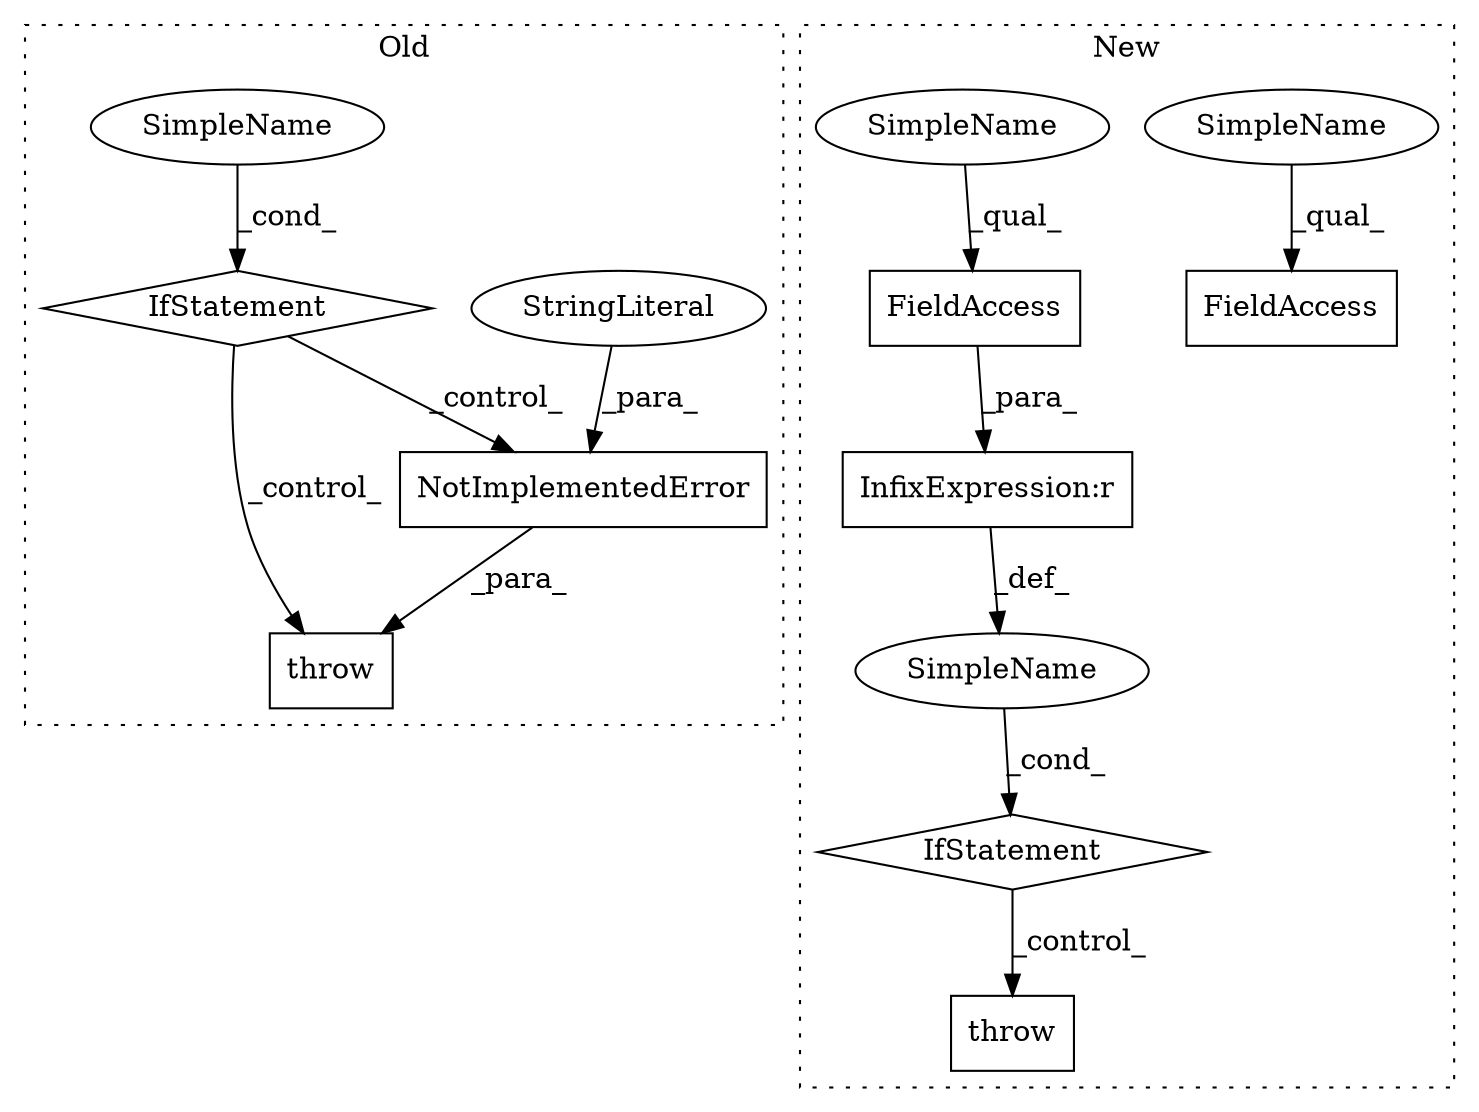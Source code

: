 digraph G {
subgraph cluster0 {
1 [label="NotImplementedError" a="32" s="3351,3413" l="20,1" shape="box"];
3 [label="throw" a="53" s="3345" l="6" shape="box"];
4 [label="StringLiteral" a="45" s="3371" l="42" shape="ellipse"];
9 [label="IfStatement" a="25" s="3108,3133" l="4,2" shape="diamond"];
10 [label="SimpleName" a="42" s="" l="" shape="ellipse"];
label = "Old";
style="dotted";
}
subgraph cluster1 {
2 [label="throw" a="53" s="1770" l="6" shape="box"];
5 [label="IfStatement" a="25" s="1736,1760" l="4,2" shape="diamond"];
6 [label="SimpleName" a="42" s="" l="" shape="ellipse"];
7 [label="InfixExpression:r" a="27" s="1752" l="4" shape="box"];
8 [label="FieldAccess" a="22" s="1740" l="12" shape="box"];
11 [label="FieldAccess" a="22" s="1998" l="25" shape="box"];
12 [label="SimpleName" a="42" s="1998" l="4" shape="ellipse"];
13 [label="SimpleName" a="42" s="1740" l="4" shape="ellipse"];
label = "New";
style="dotted";
}
1 -> 3 [label="_para_"];
4 -> 1 [label="_para_"];
5 -> 2 [label="_control_"];
6 -> 5 [label="_cond_"];
7 -> 6 [label="_def_"];
8 -> 7 [label="_para_"];
9 -> 1 [label="_control_"];
9 -> 3 [label="_control_"];
10 -> 9 [label="_cond_"];
12 -> 11 [label="_qual_"];
13 -> 8 [label="_qual_"];
}